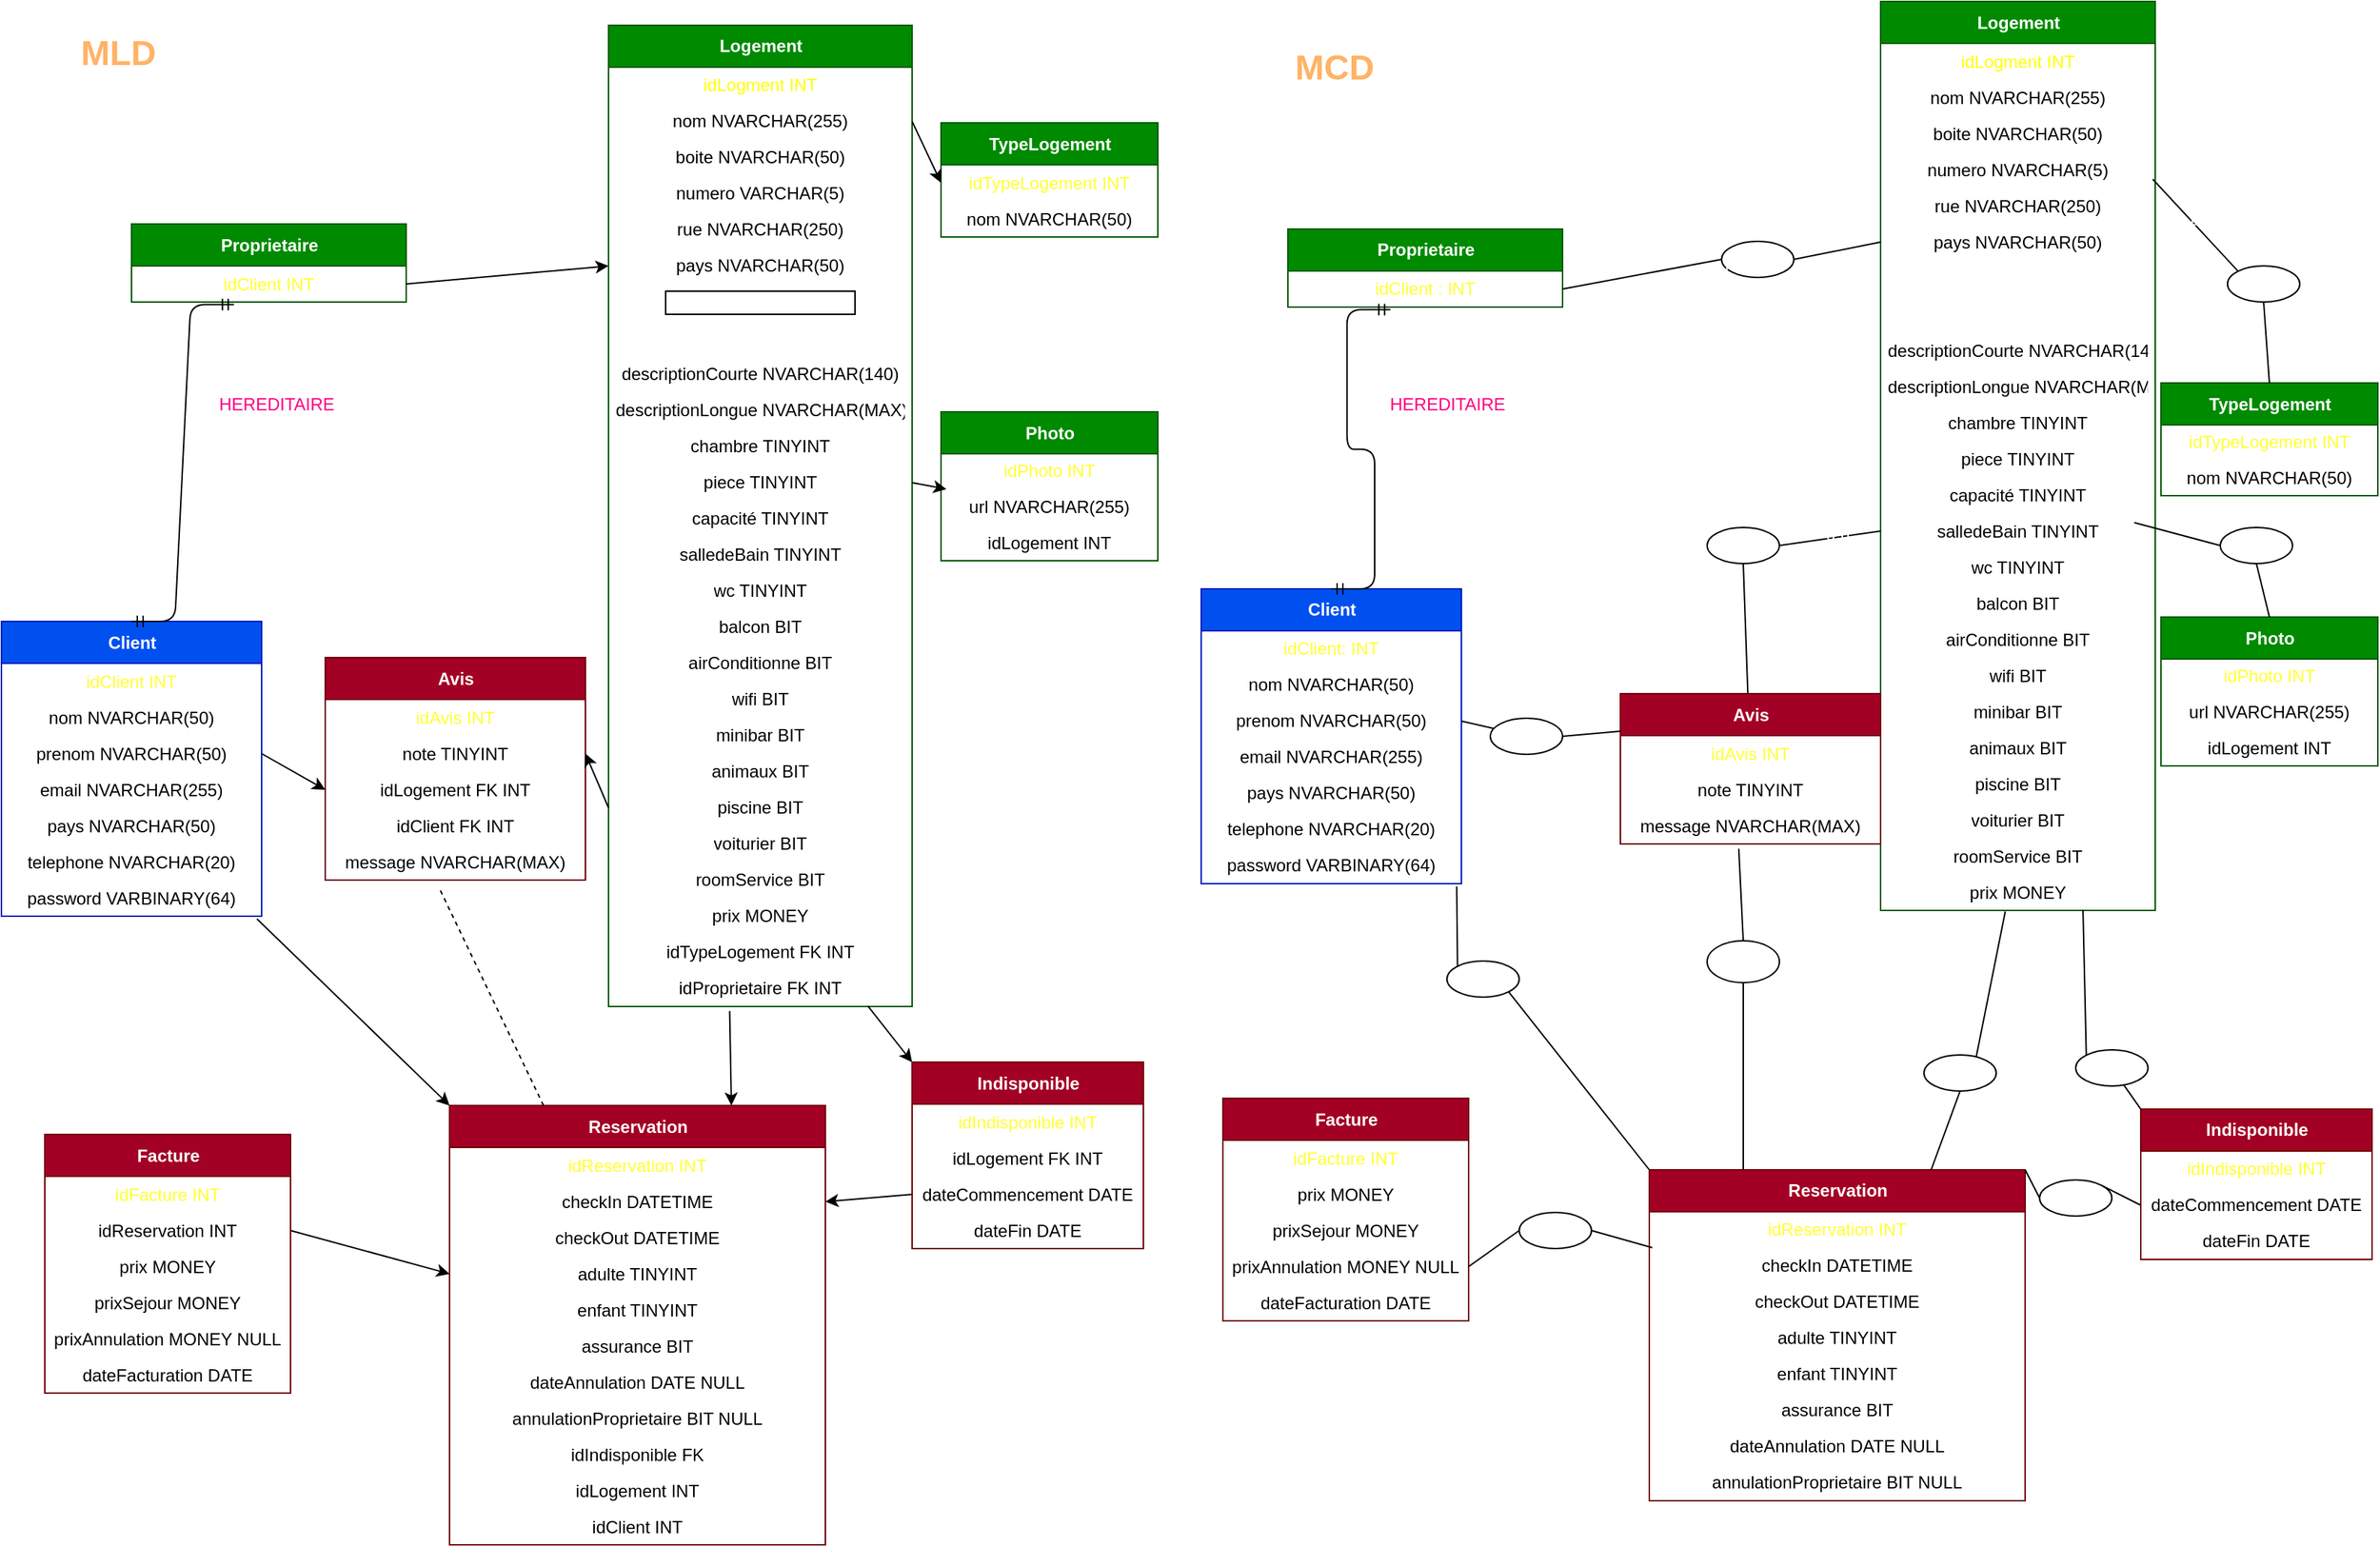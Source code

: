 <mxfile>
    <diagram id="5KkI5XXTj3DFTWjHAgiF" name="Page-1">
        <mxGraphModel dx="236" dy="469" grid="1" gridSize="10" guides="1" tooltips="1" connect="1" arrows="1" fold="1" page="1" pageScale="1" pageWidth="827" pageHeight="1169" math="0" shadow="0">
            <root>
                <mxCell id="0"/>
                <mxCell id="1" parent="0"/>
                <mxCell id="2" value="Client" style="swimlane;fontStyle=1;align=center;verticalAlign=middle;childLayout=stackLayout;horizontal=1;startSize=29;horizontalStack=0;resizeParent=1;resizeParentMax=0;resizeLast=0;collapsible=0;marginBottom=0;html=1;fillColor=#0050ef;fontColor=#ffffff;strokeColor=#001DBC;" parent="1" vertex="1">
                    <mxGeometry x="10" y="435" width="180" height="204" as="geometry"/>
                </mxCell>
                <mxCell id="3" value="idClient INT" style="text;html=1;strokeColor=none;fillColor=none;align=center;verticalAlign=middle;spacingLeft=4;spacingRight=4;overflow=hidden;rotatable=0;points=[[0,0.5],[1,0.5]];portConstraint=eastwest;fontColor=#FFFF33;" parent="2" vertex="1">
                    <mxGeometry y="29" width="180" height="25" as="geometry"/>
                </mxCell>
                <mxCell id="4" value="nom NVARCHAR(50)" style="text;html=1;strokeColor=none;fillColor=none;align=center;verticalAlign=middle;spacingLeft=4;spacingRight=4;overflow=hidden;rotatable=0;points=[[0,0.5],[1,0.5]];portConstraint=eastwest;" parent="2" vertex="1">
                    <mxGeometry y="54" width="180" height="25" as="geometry"/>
                </mxCell>
                <mxCell id="5" value="prenom NVARCHAR(50)" style="text;html=1;strokeColor=none;fillColor=none;align=center;verticalAlign=middle;spacingLeft=4;spacingRight=4;overflow=hidden;rotatable=0;points=[[0,0.5],[1,0.5]];portConstraint=eastwest;" parent="2" vertex="1">
                    <mxGeometry y="79" width="180" height="25" as="geometry"/>
                </mxCell>
                <mxCell id="6" value="email NVARCHAR(255)" style="text;html=1;strokeColor=none;fillColor=none;align=center;verticalAlign=middle;spacingLeft=4;spacingRight=4;overflow=hidden;rotatable=0;points=[[0,0.5],[1,0.5]];portConstraint=eastwest;" parent="2" vertex="1">
                    <mxGeometry y="104" width="180" height="25" as="geometry"/>
                </mxCell>
                <mxCell id="7" value="pays NVARCHAR(50)" style="text;html=1;strokeColor=none;fillColor=none;align=center;verticalAlign=middle;spacingLeft=4;spacingRight=4;overflow=hidden;rotatable=0;points=[[0,0.5],[1,0.5]];portConstraint=eastwest;" parent="2" vertex="1">
                    <mxGeometry y="129" width="180" height="25" as="geometry"/>
                </mxCell>
                <mxCell id="8" value="telephone NVARCHAR(20)" style="text;html=1;strokeColor=none;fillColor=none;align=center;verticalAlign=middle;spacingLeft=4;spacingRight=4;overflow=hidden;rotatable=0;points=[[0,0.5],[1,0.5]];portConstraint=eastwest;" parent="2" vertex="1">
                    <mxGeometry y="154" width="180" height="25" as="geometry"/>
                </mxCell>
                <mxCell id="9" value="password VARBINARY(64)" style="text;html=1;strokeColor=none;fillColor=none;align=center;verticalAlign=middle;spacingLeft=4;spacingRight=4;overflow=hidden;rotatable=0;points=[[0,0.5],[1,0.5]];portConstraint=eastwest;" parent="2" vertex="1">
                    <mxGeometry y="179" width="180" height="25" as="geometry"/>
                </mxCell>
                <mxCell id="10" value="Proprietaire" style="swimlane;fontStyle=1;align=center;verticalAlign=middle;childLayout=stackLayout;horizontal=1;startSize=29;horizontalStack=0;resizeParent=1;resizeParentMax=0;resizeLast=0;collapsible=0;marginBottom=0;html=1;fillColor=#008a00;fontColor=#ffffff;strokeColor=#005700;" parent="1" vertex="1">
                    <mxGeometry x="100" y="160" width="190" height="54" as="geometry"/>
                </mxCell>
                <mxCell id="11" value="idClient INT" style="text;html=1;strokeColor=none;fillColor=none;align=center;verticalAlign=middle;spacingLeft=4;spacingRight=4;overflow=hidden;rotatable=0;points=[[0,0.5],[1,0.5]];portConstraint=eastwest;fontColor=#FFFF33;" parent="10" vertex="1">
                    <mxGeometry y="29" width="190" height="25" as="geometry"/>
                </mxCell>
                <mxCell id="19" value="Logement" style="swimlane;fontStyle=1;align=center;verticalAlign=middle;childLayout=stackLayout;horizontal=1;startSize=29;horizontalStack=0;resizeParent=1;resizeParentMax=0;resizeLast=0;collapsible=0;marginBottom=0;html=1;fillColor=#008a00;fontColor=#ffffff;strokeColor=#005700;" parent="1" vertex="1">
                    <mxGeometry x="430" y="22.5" width="210" height="679" as="geometry"/>
                </mxCell>
                <mxCell id="20" value="idLogment INT" style="text;html=1;strokeColor=none;fillColor=none;align=center;verticalAlign=middle;spacingLeft=4;spacingRight=4;overflow=hidden;rotatable=0;points=[[0,0.5],[1,0.5]];portConstraint=eastwest;fontColor=#FFFF00;" parent="19" vertex="1">
                    <mxGeometry y="29" width="210" height="25" as="geometry"/>
                </mxCell>
                <mxCell id="347" value="nom NVARCHAR(255)" style="text;html=1;strokeColor=none;fillColor=none;align=center;verticalAlign=middle;spacingLeft=4;spacingRight=4;overflow=hidden;rotatable=0;points=[[0,0.5],[1,0.5]];portConstraint=eastwest;" parent="19" vertex="1">
                    <mxGeometry y="54" width="210" height="25" as="geometry"/>
                </mxCell>
                <mxCell id="43" value="boite NVARCHAR(50)" style="text;html=1;strokeColor=none;fillColor=none;align=center;verticalAlign=middle;spacingLeft=4;spacingRight=4;overflow=hidden;rotatable=0;points=[[0,0.5],[1,0.5]];portConstraint=eastwest;" parent="19" vertex="1">
                    <mxGeometry y="79" width="210" height="25" as="geometry"/>
                </mxCell>
                <mxCell id="44" value="numero VARCHAR(5)" style="text;html=1;strokeColor=none;fillColor=none;align=center;verticalAlign=middle;spacingLeft=4;spacingRight=4;overflow=hidden;rotatable=0;points=[[0,0.5],[1,0.5]];portConstraint=eastwest;" parent="19" vertex="1">
                    <mxGeometry y="104" width="210" height="25" as="geometry"/>
                </mxCell>
                <mxCell id="45" value="rue NVARCHAR(250)" style="text;html=1;strokeColor=none;fillColor=none;align=center;verticalAlign=middle;spacingLeft=4;spacingRight=4;overflow=hidden;rotatable=0;points=[[0,0.5],[1,0.5]];portConstraint=eastwest;" parent="19" vertex="1">
                    <mxGeometry y="129" width="210" height="25" as="geometry"/>
                </mxCell>
                <mxCell id="46" value="pays NVARCHAR(50)" style="text;html=1;strokeColor=none;fillColor=none;align=center;verticalAlign=middle;spacingLeft=4;spacingRight=4;overflow=hidden;rotatable=0;points=[[0,0.5],[1,0.5]];portConstraint=eastwest;" parent="19" vertex="1">
                    <mxGeometry y="154" width="210" height="25" as="geometry"/>
                </mxCell>
                <mxCell id="143" value="coordLatitude DECIMAL" style="text;html=1;strokeColor=none;fillColor=none;align=center;verticalAlign=middle;spacingLeft=4;spacingRight=4;overflow=hidden;rotatable=0;points=[[0,0.5],[1,0.5]];portConstraint=eastwest;labelBorderColor=default;fontColor=#FFFFFF;" parent="19" vertex="1">
                    <mxGeometry y="179" width="210" height="25" as="geometry"/>
                </mxCell>
                <mxCell id="374" value="&lt;font color=&quot;#ffffff&quot;&gt;coordLongitude DECIMAL&lt;/font&gt;" style="text;html=1;strokeColor=none;fillColor=none;align=center;verticalAlign=middle;spacingLeft=4;spacingRight=4;overflow=hidden;rotatable=0;points=[[0,0.5],[1,0.5]];portConstraint=eastwest;labelBorderColor=#FFFFFF;fontColor=#FFB366;" vertex="1" parent="19">
                    <mxGeometry y="204" width="210" height="25" as="geometry"/>
                </mxCell>
                <mxCell id="23" value="descriptionCourte NVARCHAR(140)" style="text;html=1;strokeColor=none;fillColor=none;align=center;verticalAlign=middle;spacingLeft=4;spacingRight=4;overflow=hidden;rotatable=0;points=[[0,0.5],[1,0.5]];portConstraint=eastwest;" parent="19" vertex="1">
                    <mxGeometry y="229" width="210" height="25" as="geometry"/>
                </mxCell>
                <mxCell id="24" value="descriptionLongue NVARCHAR(MAX)" style="text;html=1;strokeColor=none;fillColor=none;align=center;verticalAlign=middle;spacingLeft=4;spacingRight=4;overflow=hidden;rotatable=0;points=[[0,0.5],[1,0.5]];portConstraint=eastwest;" parent="19" vertex="1">
                    <mxGeometry y="254" width="210" height="25" as="geometry"/>
                </mxCell>
                <mxCell id="25" value="chambre TINYINT" style="text;html=1;strokeColor=none;fillColor=none;align=center;verticalAlign=middle;spacingLeft=4;spacingRight=4;overflow=hidden;rotatable=0;points=[[0,0.5],[1,0.5]];portConstraint=eastwest;" parent="19" vertex="1">
                    <mxGeometry y="279" width="210" height="25" as="geometry"/>
                </mxCell>
                <mxCell id="26" value="piece TINYINT" style="text;html=1;strokeColor=none;fillColor=none;align=center;verticalAlign=middle;spacingLeft=4;spacingRight=4;overflow=hidden;rotatable=0;points=[[0,0.5],[1,0.5]];portConstraint=eastwest;" parent="19" vertex="1">
                    <mxGeometry y="304" width="210" height="25" as="geometry"/>
                </mxCell>
                <mxCell id="28" value="capacité TINYINT" style="text;html=1;strokeColor=none;fillColor=none;align=center;verticalAlign=middle;spacingLeft=4;spacingRight=4;overflow=hidden;rotatable=0;points=[[0,0.5],[1,0.5]];portConstraint=eastwest;" parent="19" vertex="1">
                    <mxGeometry y="329" width="210" height="25" as="geometry"/>
                </mxCell>
                <mxCell id="29" value="salledeBain TINYINT" style="text;html=1;strokeColor=none;fillColor=none;align=center;verticalAlign=middle;spacingLeft=4;spacingRight=4;overflow=hidden;rotatable=0;points=[[0,0.5],[1,0.5]];portConstraint=eastwest;" parent="19" vertex="1">
                    <mxGeometry y="354" width="210" height="25" as="geometry"/>
                </mxCell>
                <mxCell id="174" value="wc TINYINT" style="text;html=1;strokeColor=none;fillColor=none;align=center;verticalAlign=middle;spacingLeft=4;spacingRight=4;overflow=hidden;rotatable=0;points=[[0,0.5],[1,0.5]];portConstraint=eastwest;" parent="19" vertex="1">
                    <mxGeometry y="379" width="210" height="25" as="geometry"/>
                </mxCell>
                <mxCell id="165" value="balcon BIT" style="text;html=1;strokeColor=none;fillColor=none;align=center;verticalAlign=middle;spacingLeft=4;spacingRight=4;overflow=hidden;rotatable=0;points=[[0,0.5],[1,0.5]];portConstraint=eastwest;" parent="19" vertex="1">
                    <mxGeometry y="404" width="210" height="25" as="geometry"/>
                </mxCell>
                <mxCell id="166" value="airConditionne BIT" style="text;html=1;strokeColor=none;fillColor=none;align=center;verticalAlign=middle;spacingLeft=4;spacingRight=4;overflow=hidden;rotatable=0;points=[[0,0.5],[1,0.5]];portConstraint=eastwest;" parent="19" vertex="1">
                    <mxGeometry y="429" width="210" height="25" as="geometry"/>
                </mxCell>
                <mxCell id="167" value="wifi BIT" style="text;html=1;strokeColor=none;fillColor=none;align=center;verticalAlign=middle;spacingLeft=4;spacingRight=4;overflow=hidden;rotatable=0;points=[[0,0.5],[1,0.5]];portConstraint=eastwest;" parent="19" vertex="1">
                    <mxGeometry y="454" width="210" height="25" as="geometry"/>
                </mxCell>
                <mxCell id="168" value="minibar BIT" style="text;html=1;strokeColor=none;fillColor=none;align=center;verticalAlign=middle;spacingLeft=4;spacingRight=4;overflow=hidden;rotatable=0;points=[[0,0.5],[1,0.5]];portConstraint=eastwest;" parent="19" vertex="1">
                    <mxGeometry y="479" width="210" height="25" as="geometry"/>
                </mxCell>
                <mxCell id="348" value="animaux BIT" style="text;html=1;strokeColor=none;fillColor=none;align=center;verticalAlign=middle;spacingLeft=4;spacingRight=4;overflow=hidden;rotatable=0;points=[[0,0.5],[1,0.5]];portConstraint=eastwest;" parent="19" vertex="1">
                    <mxGeometry y="504" width="210" height="25" as="geometry"/>
                </mxCell>
                <mxCell id="169" value="piscine BIT" style="text;html=1;strokeColor=none;fillColor=none;align=center;verticalAlign=middle;spacingLeft=4;spacingRight=4;overflow=hidden;rotatable=0;points=[[0,0.5],[1,0.5]];portConstraint=eastwest;" parent="19" vertex="1">
                    <mxGeometry y="529" width="210" height="25" as="geometry"/>
                </mxCell>
                <mxCell id="170" value="voiturier BIT" style="text;html=1;strokeColor=none;fillColor=none;align=center;verticalAlign=middle;spacingLeft=4;spacingRight=4;overflow=hidden;rotatable=0;points=[[0,0.5],[1,0.5]];portConstraint=eastwest;" parent="19" vertex="1">
                    <mxGeometry y="554" width="210" height="25" as="geometry"/>
                </mxCell>
                <mxCell id="171" value="roomService BIT" style="text;html=1;strokeColor=none;fillColor=none;align=center;verticalAlign=middle;spacingLeft=4;spacingRight=4;overflow=hidden;rotatable=0;points=[[0,0.5],[1,0.5]];portConstraint=eastwest;" parent="19" vertex="1">
                    <mxGeometry y="579" width="210" height="25" as="geometry"/>
                </mxCell>
                <mxCell id="80" value="prix MONEY" style="text;html=1;strokeColor=none;fillColor=none;align=center;verticalAlign=middle;spacingLeft=4;spacingRight=4;overflow=hidden;rotatable=0;points=[[0,0.5],[1,0.5]];portConstraint=eastwest;" parent="19" vertex="1">
                    <mxGeometry y="604" width="210" height="25" as="geometry"/>
                </mxCell>
                <mxCell id="146" value="idTypeLogement FK INT" style="text;html=1;strokeColor=none;fillColor=none;align=center;verticalAlign=middle;spacingLeft=4;spacingRight=4;overflow=hidden;rotatable=0;points=[[0,0.5],[1,0.5]];portConstraint=eastwest;" parent="19" vertex="1">
                    <mxGeometry y="629" width="210" height="25" as="geometry"/>
                </mxCell>
                <mxCell id="78" value="idProprietaire FK INT" style="text;html=1;strokeColor=none;fillColor=none;align=center;verticalAlign=middle;spacingLeft=4;spacingRight=4;overflow=hidden;rotatable=0;points=[[0,0.5],[1,0.5]];portConstraint=eastwest;" parent="19" vertex="1">
                    <mxGeometry y="654" width="210" height="25" as="geometry"/>
                </mxCell>
                <mxCell id="61" value="Reservation" style="swimlane;fontStyle=1;align=center;verticalAlign=middle;childLayout=stackLayout;horizontal=1;startSize=29;horizontalStack=0;resizeParent=1;resizeParentMax=0;resizeLast=0;collapsible=0;marginBottom=0;html=1;fillColor=#a20025;fontColor=#ffffff;strokeColor=#6F0000;" parent="1" vertex="1">
                    <mxGeometry x="320" y="770" width="260" height="304" as="geometry"/>
                </mxCell>
                <mxCell id="62" value="idReservation INT" style="text;html=1;strokeColor=none;fillColor=none;align=center;verticalAlign=middle;spacingLeft=4;spacingRight=4;overflow=hidden;rotatable=0;points=[[0,0.5],[1,0.5]];portConstraint=eastwest;fontColor=#FFFF33;" parent="61" vertex="1">
                    <mxGeometry y="29" width="260" height="25" as="geometry"/>
                </mxCell>
                <mxCell id="93" value="checkIn DATETIME" style="text;html=1;strokeColor=none;fillColor=none;align=center;verticalAlign=middle;spacingLeft=4;spacingRight=4;overflow=hidden;rotatable=0;points=[[0,0.5],[1,0.5]];portConstraint=eastwest;" parent="61" vertex="1">
                    <mxGeometry y="54" width="260" height="25" as="geometry"/>
                </mxCell>
                <mxCell id="94" value="checkOut DATETIME" style="text;html=1;strokeColor=none;fillColor=none;align=center;verticalAlign=middle;spacingLeft=4;spacingRight=4;overflow=hidden;rotatable=0;points=[[0,0.5],[1,0.5]];portConstraint=eastwest;" parent="61" vertex="1">
                    <mxGeometry y="79" width="260" height="25" as="geometry"/>
                </mxCell>
                <mxCell id="86" value="adulte TINYINT" style="text;html=1;strokeColor=none;fillColor=none;align=center;verticalAlign=middle;spacingLeft=4;spacingRight=4;overflow=hidden;rotatable=0;points=[[0,0.5],[1,0.5]];portConstraint=eastwest;" parent="61" vertex="1">
                    <mxGeometry y="104" width="260" height="25" as="geometry"/>
                </mxCell>
                <mxCell id="85" value="enfant TINYINT" style="text;html=1;strokeColor=none;fillColor=none;align=center;verticalAlign=middle;spacingLeft=4;spacingRight=4;overflow=hidden;rotatable=0;points=[[0,0.5],[1,0.5]];portConstraint=eastwest;" parent="61" vertex="1">
                    <mxGeometry y="129" width="260" height="25" as="geometry"/>
                </mxCell>
                <mxCell id="123" value="assurance BIT" style="text;html=1;strokeColor=none;fillColor=none;align=center;verticalAlign=middle;spacingLeft=4;spacingRight=4;overflow=hidden;rotatable=0;points=[[0,0.5],[1,0.5]];portConstraint=eastwest;" parent="61" vertex="1">
                    <mxGeometry y="154" width="260" height="25" as="geometry"/>
                </mxCell>
                <mxCell id="147" value="dateAnnulation DATE NULL" style="text;html=1;strokeColor=none;fillColor=none;align=center;verticalAlign=middle;spacingLeft=4;spacingRight=4;overflow=hidden;rotatable=0;points=[[0,0.5],[1,0.5]];portConstraint=eastwest;" parent="61" vertex="1">
                    <mxGeometry y="179" width="260" height="25" as="geometry"/>
                </mxCell>
                <mxCell id="367" value="annulationProprietaire BIT NULL" style="text;html=1;strokeColor=none;fillColor=none;align=center;verticalAlign=middle;spacingLeft=4;spacingRight=4;overflow=hidden;rotatable=0;points=[[0,0.5],[1,0.5]];portConstraint=eastwest;" parent="61" vertex="1">
                    <mxGeometry y="204" width="260" height="25" as="geometry"/>
                </mxCell>
                <mxCell id="65" value="idIndisponible FK" style="text;html=1;strokeColor=none;fillColor=none;align=center;verticalAlign=middle;spacingLeft=4;spacingRight=4;overflow=hidden;rotatable=0;points=[[0,0.5],[1,0.5]];portConstraint=eastwest;" parent="61" vertex="1">
                    <mxGeometry y="229" width="260" height="25" as="geometry"/>
                </mxCell>
                <mxCell id="63" value="idLogement INT" style="text;html=1;strokeColor=none;fillColor=none;align=center;verticalAlign=middle;spacingLeft=4;spacingRight=4;overflow=hidden;rotatable=0;points=[[0,0.5],[1,0.5]];portConstraint=eastwest;" parent="61" vertex="1">
                    <mxGeometry y="254" width="260" height="25" as="geometry"/>
                </mxCell>
                <mxCell id="64" value="idClient INT" style="text;html=1;strokeColor=none;fillColor=none;align=center;verticalAlign=middle;spacingLeft=4;spacingRight=4;overflow=hidden;rotatable=0;points=[[0,0.5],[1,0.5]];portConstraint=eastwest;" parent="61" vertex="1">
                    <mxGeometry y="279" width="260" height="25" as="geometry"/>
                </mxCell>
                <mxCell id="79" style="edgeStyle=none;html=1;exitX=1;exitY=0.5;exitDx=0;exitDy=0;entryX=0;entryY=0.5;entryDx=0;entryDy=0;" parent="1" source="11" target="46" edge="1">
                    <mxGeometry relative="1" as="geometry"/>
                </mxCell>
                <mxCell id="81" style="edgeStyle=none;html=1;exitX=0.982;exitY=1.074;exitDx=0;exitDy=0;entryX=0;entryY=0;entryDx=0;entryDy=0;exitPerimeter=0;" parent="1" source="9" target="61" edge="1">
                    <mxGeometry relative="1" as="geometry"/>
                </mxCell>
                <mxCell id="82" style="edgeStyle=none;html=1;entryX=0.75;entryY=0;entryDx=0;entryDy=0;exitX=0.399;exitY=1.123;exitDx=0;exitDy=0;exitPerimeter=0;" parent="1" source="78" target="61" edge="1">
                    <mxGeometry relative="1" as="geometry">
                        <mxPoint x="450" y="500" as="sourcePoint"/>
                    </mxGeometry>
                </mxCell>
                <mxCell id="87" value="Indisponible" style="swimlane;fontStyle=1;align=center;verticalAlign=middle;childLayout=stackLayout;horizontal=1;startSize=29;horizontalStack=0;resizeParent=1;resizeParentMax=0;resizeLast=0;collapsible=0;marginBottom=0;html=1;fillColor=#a20025;fontColor=#ffffff;strokeColor=#6F0000;" parent="1" vertex="1">
                    <mxGeometry x="640" y="740" width="160" height="129" as="geometry"/>
                </mxCell>
                <mxCell id="88" value="idIndisponible INT" style="text;html=1;strokeColor=none;fillColor=none;align=center;verticalAlign=middle;spacingLeft=4;spacingRight=4;overflow=hidden;rotatable=0;points=[[0,0.5],[1,0.5]];portConstraint=eastwest;fontColor=#FFFF33;" parent="87" vertex="1">
                    <mxGeometry y="29" width="160" height="25" as="geometry"/>
                </mxCell>
                <mxCell id="112" value="idLogement FK INT" style="text;html=1;strokeColor=none;fillColor=none;align=center;verticalAlign=middle;spacingLeft=4;spacingRight=4;overflow=hidden;rotatable=0;points=[[0,0.5],[1,0.5]];portConstraint=eastwest;" parent="87" vertex="1">
                    <mxGeometry y="54" width="160" height="25" as="geometry"/>
                </mxCell>
                <mxCell id="89" value="dateCommencement DATE" style="text;html=1;strokeColor=none;fillColor=none;align=center;verticalAlign=middle;spacingLeft=4;spacingRight=4;overflow=hidden;rotatable=0;points=[[0,0.5],[1,0.5]];portConstraint=eastwest;" parent="87" vertex="1">
                    <mxGeometry y="79" width="160" height="25" as="geometry"/>
                </mxCell>
                <mxCell id="90" value="dateFin DATE" style="text;html=1;strokeColor=none;fillColor=none;align=center;verticalAlign=middle;spacingLeft=4;spacingRight=4;overflow=hidden;rotatable=0;points=[[0,0.5],[1,0.5]];portConstraint=eastwest;" parent="87" vertex="1">
                    <mxGeometry y="104" width="160" height="25" as="geometry"/>
                </mxCell>
                <mxCell id="99" value="" style="edgeStyle=entityRelationEdgeStyle;fontSize=12;html=1;endArrow=ERmandOne;startArrow=ERmandOne;exitX=0.5;exitY=0;exitDx=0;exitDy=0;entryX=0.373;entryY=1.069;entryDx=0;entryDy=0;entryPerimeter=0;" parent="1" source="2" target="11" edge="1">
                    <mxGeometry width="100" height="100" relative="1" as="geometry">
                        <mxPoint x="370" y="430" as="sourcePoint"/>
                        <mxPoint x="122.97" y="228.875" as="targetPoint"/>
                    </mxGeometry>
                </mxCell>
                <mxCell id="100" style="edgeStyle=none;html=1;exitX=0.854;exitY=0.984;exitDx=0;exitDy=0;entryX=0;entryY=0;entryDx=0;entryDy=0;exitPerimeter=0;" parent="1" source="78" target="87" edge="1">
                    <mxGeometry relative="1" as="geometry">
                        <mxPoint x="580" y="396.5" as="sourcePoint"/>
                        <Array as="points"/>
                    </mxGeometry>
                </mxCell>
                <mxCell id="101" value="Facture" style="swimlane;fontStyle=1;align=center;verticalAlign=middle;childLayout=stackLayout;horizontal=1;startSize=29;horizontalStack=0;resizeParent=1;resizeParentMax=0;resizeLast=0;collapsible=0;marginBottom=0;html=1;fillColor=#a20025;fontColor=#ffffff;strokeColor=#6F0000;" parent="1" vertex="1">
                    <mxGeometry x="40" y="790" width="170" height="179" as="geometry"/>
                </mxCell>
                <mxCell id="102" value="idFacture INT" style="text;html=1;strokeColor=none;fillColor=none;align=center;verticalAlign=middle;spacingLeft=4;spacingRight=4;overflow=hidden;rotatable=0;points=[[0,0.5],[1,0.5]];portConstraint=eastwest;fontColor=#FFFF33;" parent="101" vertex="1">
                    <mxGeometry y="29" width="170" height="25" as="geometry"/>
                </mxCell>
                <mxCell id="104" value="idReservation INT" style="text;html=1;strokeColor=none;fillColor=none;align=center;verticalAlign=middle;spacingLeft=4;spacingRight=4;overflow=hidden;rotatable=0;points=[[0,0.5],[1,0.5]];portConstraint=eastwest;" parent="101" vertex="1">
                    <mxGeometry y="54" width="170" height="25" as="geometry"/>
                </mxCell>
                <mxCell id="110" value="prix MONEY" style="text;html=1;strokeColor=none;fillColor=none;align=center;verticalAlign=middle;spacingLeft=4;spacingRight=4;overflow=hidden;rotatable=0;points=[[0,0.5],[1,0.5]];portConstraint=eastwest;" parent="101" vertex="1">
                    <mxGeometry y="79" width="170" height="25" as="geometry"/>
                </mxCell>
                <mxCell id="184" value="prixSejour MONEY" style="text;html=1;strokeColor=none;fillColor=none;align=center;verticalAlign=middle;spacingLeft=4;spacingRight=4;overflow=hidden;rotatable=0;points=[[0,0.5],[1,0.5]];portConstraint=eastwest;" parent="101" vertex="1">
                    <mxGeometry y="104" width="170" height="25" as="geometry"/>
                </mxCell>
                <mxCell id="185" value="prixAnnulation MONEY NULL" style="text;html=1;strokeColor=none;fillColor=none;align=center;verticalAlign=middle;spacingLeft=4;spacingRight=4;overflow=hidden;rotatable=0;points=[[0,0.5],[1,0.5]];portConstraint=eastwest;" parent="101" vertex="1">
                    <mxGeometry y="129" width="170" height="25" as="geometry"/>
                </mxCell>
                <mxCell id="370" value="dateFacturation DATE" style="text;html=1;strokeColor=none;fillColor=none;align=center;verticalAlign=middle;spacingLeft=4;spacingRight=4;overflow=hidden;rotatable=0;points=[[0,0.5],[1,0.5]];portConstraint=eastwest;" vertex="1" parent="101">
                    <mxGeometry y="154" width="170" height="25" as="geometry"/>
                </mxCell>
                <mxCell id="113" style="edgeStyle=none;html=1;exitX=1;exitY=0.5;exitDx=0;exitDy=0;entryX=0;entryY=0.5;entryDx=0;entryDy=0;" parent="1" source="104" target="86" edge="1">
                    <mxGeometry relative="1" as="geometry"/>
                </mxCell>
                <mxCell id="124" value="Avis" style="swimlane;fontStyle=1;align=center;verticalAlign=middle;childLayout=stackLayout;horizontal=1;startSize=29;horizontalStack=0;resizeParent=1;resizeParentMax=0;resizeLast=0;collapsible=0;marginBottom=0;html=1;fillColor=#a20025;fontColor=#ffffff;strokeColor=#6F0000;" parent="1" vertex="1">
                    <mxGeometry x="234" y="460" width="180" height="154" as="geometry"/>
                </mxCell>
                <mxCell id="125" value="idAvis INT" style="text;html=1;strokeColor=none;fillColor=none;align=center;verticalAlign=middle;spacingLeft=4;spacingRight=4;overflow=hidden;rotatable=0;points=[[0,0.5],[1,0.5]];portConstraint=eastwest;fontColor=#FFFF33;" parent="124" vertex="1">
                    <mxGeometry y="29" width="180" height="25" as="geometry"/>
                </mxCell>
                <mxCell id="195" value="note TINYINT" style="text;html=1;strokeColor=none;fillColor=none;align=center;verticalAlign=middle;spacingLeft=4;spacingRight=4;overflow=hidden;rotatable=0;points=[[0,0.5],[1,0.5]];portConstraint=eastwest;" parent="124" vertex="1">
                    <mxGeometry y="54" width="180" height="25" as="geometry"/>
                </mxCell>
                <mxCell id="126" value="idLogement FK INT" style="text;html=1;strokeColor=none;fillColor=none;align=center;verticalAlign=middle;spacingLeft=4;spacingRight=4;overflow=hidden;rotatable=0;points=[[0,0.5],[1,0.5]];portConstraint=eastwest;" parent="124" vertex="1">
                    <mxGeometry y="79" width="180" height="25" as="geometry"/>
                </mxCell>
                <mxCell id="127" value="idClient FK INT" style="text;html=1;strokeColor=none;fillColor=none;align=center;verticalAlign=middle;spacingLeft=4;spacingRight=4;overflow=hidden;rotatable=0;points=[[0,0.5],[1,0.5]];portConstraint=eastwest;" parent="124" vertex="1">
                    <mxGeometry y="104" width="180" height="25" as="geometry"/>
                </mxCell>
                <mxCell id="128" value="message NVARCHAR(MAX)" style="text;html=1;strokeColor=none;fillColor=none;align=center;verticalAlign=middle;spacingLeft=4;spacingRight=4;overflow=hidden;rotatable=0;points=[[0,0.5],[1,0.5]];portConstraint=eastwest;" parent="124" vertex="1">
                    <mxGeometry y="129" width="180" height="25" as="geometry"/>
                </mxCell>
                <mxCell id="134" value="" style="endArrow=classic;html=1;startArrow=none;exitX=0;exitY=0.5;exitDx=0;exitDy=0;entryX=1;entryY=0.5;entryDx=0;entryDy=0;" parent="1" source="169" target="195" edge="1">
                    <mxGeometry width="50" height="50" relative="1" as="geometry">
                        <mxPoint x="390" y="500" as="sourcePoint"/>
                        <mxPoint x="570" y="760" as="targetPoint"/>
                    </mxGeometry>
                </mxCell>
                <mxCell id="136" value="TypeLogement" style="swimlane;fontStyle=1;align=center;verticalAlign=middle;childLayout=stackLayout;horizontal=1;startSize=29;horizontalStack=0;resizeParent=1;resizeParentMax=0;resizeLast=0;collapsible=0;marginBottom=0;html=1;fillColor=#008a00;fontColor=#ffffff;strokeColor=#005700;" parent="1" vertex="1">
                    <mxGeometry x="660" y="90" width="150" height="79" as="geometry"/>
                </mxCell>
                <mxCell id="137" value="idTypeLogement INT" style="text;html=1;strokeColor=none;fillColor=none;align=center;verticalAlign=middle;spacingLeft=4;spacingRight=4;overflow=hidden;rotatable=0;points=[[0,0.5],[1,0.5]];portConstraint=eastwest;fontColor=#FFFF33;" parent="136" vertex="1">
                    <mxGeometry y="29" width="150" height="25" as="geometry"/>
                </mxCell>
                <mxCell id="144" value="nom NVARCHAR(50)" style="text;html=1;strokeColor=none;fillColor=none;align=center;verticalAlign=middle;spacingLeft=4;spacingRight=4;overflow=hidden;rotatable=0;points=[[0,0.5],[1,0.5]];portConstraint=eastwest;" parent="136" vertex="1">
                    <mxGeometry y="54" width="150" height="25" as="geometry"/>
                </mxCell>
                <mxCell id="145" style="edgeStyle=none;html=1;exitX=1;exitY=0.5;exitDx=0;exitDy=0;entryX=0;entryY=0.5;entryDx=0;entryDy=0;" parent="1" source="347" target="137" edge="1">
                    <mxGeometry relative="1" as="geometry">
                        <mxPoint x="640" y="383" as="sourcePoint"/>
                        <mxPoint x="690" y="380" as="targetPoint"/>
                    </mxGeometry>
                </mxCell>
                <mxCell id="149" value="HEREDITAIRE" style="text;html=1;align=center;verticalAlign=middle;resizable=0;points=[];autosize=1;strokeColor=none;fillColor=none;fontColor=#FF0080;" parent="1" vertex="1">
                    <mxGeometry x="150" y="270" width="100" height="30" as="geometry"/>
                </mxCell>
                <mxCell id="150" value="" style="endArrow=none;dashed=1;html=1;exitX=0.25;exitY=0;exitDx=0;exitDy=0;entryX=0.438;entryY=1.219;entryDx=0;entryDy=0;entryPerimeter=0;" parent="1" source="61" target="128" edge="1">
                    <mxGeometry width="50" height="50" relative="1" as="geometry">
                        <mxPoint x="380" y="791.5" as="sourcePoint"/>
                        <mxPoint x="636.64" y="706.35" as="targetPoint"/>
                    </mxGeometry>
                </mxCell>
                <mxCell id="188" style="edgeStyle=none;html=1;entryX=0;entryY=0.5;entryDx=0;entryDy=0;exitX=1;exitY=0.5;exitDx=0;exitDy=0;" parent="1" source="5" target="126" edge="1">
                    <mxGeometry relative="1" as="geometry">
                        <mxPoint x="380" y="670" as="sourcePoint"/>
                        <mxPoint x="370" y="850" as="targetPoint"/>
                    </mxGeometry>
                </mxCell>
                <mxCell id="198" style="edgeStyle=none;html=1;entryX=1;entryY=0.5;entryDx=0;entryDy=0;exitX=0;exitY=0.5;exitDx=0;exitDy=0;" parent="1" source="89" target="93" edge="1">
                    <mxGeometry relative="1" as="geometry">
                        <mxPoint x="527.83" y="714.575" as="sourcePoint"/>
                        <mxPoint x="525" y="780" as="targetPoint"/>
                    </mxGeometry>
                </mxCell>
                <mxCell id="199" value="Client" style="swimlane;fontStyle=1;align=center;verticalAlign=middle;childLayout=stackLayout;horizontal=1;startSize=29;horizontalStack=0;resizeParent=1;resizeParentMax=0;resizeLast=0;collapsible=0;marginBottom=0;html=1;fillColor=#0050ef;fontColor=#ffffff;strokeColor=#001DBC;" parent="1" vertex="1">
                    <mxGeometry x="840" y="412.5" width="180" height="204" as="geometry"/>
                </mxCell>
                <mxCell id="200" value="idClient: INT" style="text;html=1;strokeColor=none;fillColor=none;align=center;verticalAlign=middle;spacingLeft=4;spacingRight=4;overflow=hidden;rotatable=0;points=[[0,0.5],[1,0.5]];portConstraint=eastwest;fontColor=#FFFF33;" parent="199" vertex="1">
                    <mxGeometry y="29" width="180" height="25" as="geometry"/>
                </mxCell>
                <mxCell id="201" value="nom NVARCHAR(50)" style="text;html=1;strokeColor=none;fillColor=none;align=center;verticalAlign=middle;spacingLeft=4;spacingRight=4;overflow=hidden;rotatable=0;points=[[0,0.5],[1,0.5]];portConstraint=eastwest;" parent="199" vertex="1">
                    <mxGeometry y="54" width="180" height="25" as="geometry"/>
                </mxCell>
                <mxCell id="202" value="prenom NVARCHAR(50)" style="text;html=1;strokeColor=none;fillColor=none;align=center;verticalAlign=middle;spacingLeft=4;spacingRight=4;overflow=hidden;rotatable=0;points=[[0,0.5],[1,0.5]];portConstraint=eastwest;" parent="199" vertex="1">
                    <mxGeometry y="79" width="180" height="25" as="geometry"/>
                </mxCell>
                <mxCell id="203" value="email NVARCHAR(255)" style="text;html=1;strokeColor=none;fillColor=none;align=center;verticalAlign=middle;spacingLeft=4;spacingRight=4;overflow=hidden;rotatable=0;points=[[0,0.5],[1,0.5]];portConstraint=eastwest;" parent="199" vertex="1">
                    <mxGeometry y="104" width="180" height="25" as="geometry"/>
                </mxCell>
                <mxCell id="204" value="pays NVARCHAR(50)" style="text;html=1;strokeColor=none;fillColor=none;align=center;verticalAlign=middle;spacingLeft=4;spacingRight=4;overflow=hidden;rotatable=0;points=[[0,0.5],[1,0.5]];portConstraint=eastwest;" parent="199" vertex="1">
                    <mxGeometry y="129" width="180" height="25" as="geometry"/>
                </mxCell>
                <mxCell id="205" value="telephone NVARCHAR(20)" style="text;html=1;strokeColor=none;fillColor=none;align=center;verticalAlign=middle;spacingLeft=4;spacingRight=4;overflow=hidden;rotatable=0;points=[[0,0.5],[1,0.5]];portConstraint=eastwest;" parent="199" vertex="1">
                    <mxGeometry y="154" width="180" height="25" as="geometry"/>
                </mxCell>
                <mxCell id="206" value="password VARBINARY(64)" style="text;html=1;strokeColor=none;fillColor=none;align=center;verticalAlign=middle;spacingLeft=4;spacingRight=4;overflow=hidden;rotatable=0;points=[[0,0.5],[1,0.5]];portConstraint=eastwest;" parent="199" vertex="1">
                    <mxGeometry y="179" width="180" height="25" as="geometry"/>
                </mxCell>
                <mxCell id="207" value="Proprietaire" style="swimlane;fontStyle=1;align=center;verticalAlign=middle;childLayout=stackLayout;horizontal=1;startSize=29;horizontalStack=0;resizeParent=1;resizeParentMax=0;resizeLast=0;collapsible=0;marginBottom=0;html=1;fillColor=#008a00;fontColor=#ffffff;strokeColor=#005700;" parent="1" vertex="1">
                    <mxGeometry x="900" y="163.5" width="190" height="54" as="geometry"/>
                </mxCell>
                <mxCell id="208" value="idClient : INT" style="text;html=1;strokeColor=none;fillColor=none;align=center;verticalAlign=middle;spacingLeft=4;spacingRight=4;overflow=hidden;rotatable=0;points=[[0,0.5],[1,0.5]];portConstraint=eastwest;fontColor=#FFFF33;" parent="207" vertex="1">
                    <mxGeometry y="29" width="190" height="25" as="geometry"/>
                </mxCell>
                <mxCell id="209" value="Logement" style="swimlane;fontStyle=1;align=center;verticalAlign=middle;childLayout=stackLayout;horizontal=1;startSize=29;horizontalStack=0;resizeParent=1;resizeParentMax=0;resizeLast=0;collapsible=0;marginBottom=0;html=1;fillColor=#008a00;fontColor=#ffffff;strokeColor=#005700;" parent="1" vertex="1">
                    <mxGeometry x="1310" y="6" width="190" height="629" as="geometry"/>
                </mxCell>
                <mxCell id="210" value="idLogment INT" style="text;html=1;strokeColor=none;fillColor=none;align=center;verticalAlign=middle;spacingLeft=4;spacingRight=4;overflow=hidden;rotatable=0;points=[[0,0.5],[1,0.5]];portConstraint=eastwest;fontColor=#FFFF00;" parent="209" vertex="1">
                    <mxGeometry y="29" width="190" height="25" as="geometry"/>
                </mxCell>
                <mxCell id="332" value="nom NVARCHAR(255)" style="text;html=1;strokeColor=none;fillColor=none;align=center;verticalAlign=middle;spacingLeft=4;spacingRight=4;overflow=hidden;rotatable=0;points=[[0,0.5],[1,0.5]];portConstraint=eastwest;" parent="209" vertex="1">
                    <mxGeometry y="54" width="190" height="25" as="geometry"/>
                </mxCell>
                <mxCell id="212" value="boite NVARCHAR(50)" style="text;html=1;strokeColor=none;fillColor=none;align=center;verticalAlign=middle;spacingLeft=4;spacingRight=4;overflow=hidden;rotatable=0;points=[[0,0.5],[1,0.5]];portConstraint=eastwest;" parent="209" vertex="1">
                    <mxGeometry y="79" width="190" height="25" as="geometry"/>
                </mxCell>
                <mxCell id="213" value="numero NVARCHAR(5)" style="text;html=1;strokeColor=none;fillColor=none;align=center;verticalAlign=middle;spacingLeft=4;spacingRight=4;overflow=hidden;rotatable=0;points=[[0,0.5],[1,0.5]];portConstraint=eastwest;" parent="209" vertex="1">
                    <mxGeometry y="104" width="190" height="25" as="geometry"/>
                </mxCell>
                <mxCell id="214" value="rue NVARCHAR(250)" style="text;html=1;strokeColor=none;fillColor=none;align=center;verticalAlign=middle;spacingLeft=4;spacingRight=4;overflow=hidden;rotatable=0;points=[[0,0.5],[1,0.5]];portConstraint=eastwest;" parent="209" vertex="1">
                    <mxGeometry y="129" width="190" height="25" as="geometry"/>
                </mxCell>
                <mxCell id="215" value="pays NVARCHAR(50)" style="text;html=1;strokeColor=none;fillColor=none;align=center;verticalAlign=middle;spacingLeft=4;spacingRight=4;overflow=hidden;rotatable=0;points=[[0,0.5],[1,0.5]];portConstraint=eastwest;" parent="209" vertex="1">
                    <mxGeometry y="154" width="190" height="25" as="geometry"/>
                </mxCell>
                <mxCell id="216" value="coordLatitude DECIMAL" style="text;html=1;strokeColor=none;fillColor=none;align=center;verticalAlign=middle;spacingLeft=4;spacingRight=4;overflow=hidden;rotatable=0;points=[[0,0.5],[1,0.5]];portConstraint=eastwest;fontColor=#FFFFFF;" parent="209" vertex="1">
                    <mxGeometry y="179" width="190" height="25" as="geometry"/>
                </mxCell>
                <mxCell id="375" value="coordLongitude DECIMAL" style="text;html=1;strokeColor=none;fillColor=none;align=center;verticalAlign=middle;spacingLeft=4;spacingRight=4;overflow=hidden;rotatable=0;points=[[0,0.5],[1,0.5]];portConstraint=eastwest;fontColor=#FFFFFF;" vertex="1" parent="209">
                    <mxGeometry y="204" width="190" height="25" as="geometry"/>
                </mxCell>
                <mxCell id="217" value="descriptionCourte NVARCHAR(140)" style="text;html=1;strokeColor=none;fillColor=none;align=center;verticalAlign=middle;spacingLeft=4;spacingRight=4;overflow=hidden;rotatable=0;points=[[0,0.5],[1,0.5]];portConstraint=eastwest;" parent="209" vertex="1">
                    <mxGeometry y="229" width="190" height="25" as="geometry"/>
                </mxCell>
                <mxCell id="218" value="descriptionLongue NVARCHAR(MAX)" style="text;html=1;strokeColor=none;fillColor=none;align=center;verticalAlign=middle;spacingLeft=4;spacingRight=4;overflow=hidden;rotatable=0;points=[[0,0.5],[1,0.5]];portConstraint=eastwest;" parent="209" vertex="1">
                    <mxGeometry y="254" width="190" height="25" as="geometry"/>
                </mxCell>
                <mxCell id="220" value="chambre TINYINT" style="text;html=1;strokeColor=none;fillColor=none;align=center;verticalAlign=middle;spacingLeft=4;spacingRight=4;overflow=hidden;rotatable=0;points=[[0,0.5],[1,0.5]];portConstraint=eastwest;" parent="209" vertex="1">
                    <mxGeometry y="279" width="190" height="25" as="geometry"/>
                </mxCell>
                <mxCell id="219" value="piece TINYINT" style="text;html=1;strokeColor=none;fillColor=none;align=center;verticalAlign=middle;spacingLeft=4;spacingRight=4;overflow=hidden;rotatable=0;points=[[0,0.5],[1,0.5]];portConstraint=eastwest;" parent="209" vertex="1">
                    <mxGeometry y="304" width="190" height="25" as="geometry"/>
                </mxCell>
                <mxCell id="221" value="capacité TINYINT" style="text;html=1;strokeColor=none;fillColor=none;align=center;verticalAlign=middle;spacingLeft=4;spacingRight=4;overflow=hidden;rotatable=0;points=[[0,0.5],[1,0.5]];portConstraint=eastwest;" parent="209" vertex="1">
                    <mxGeometry y="329" width="190" height="25" as="geometry"/>
                </mxCell>
                <mxCell id="225" value="salledeBain TINYINT" style="text;html=1;strokeColor=none;fillColor=none;align=center;verticalAlign=middle;spacingLeft=4;spacingRight=4;overflow=hidden;rotatable=0;points=[[0,0.5],[1,0.5]];portConstraint=eastwest;" parent="209" vertex="1">
                    <mxGeometry y="354" width="190" height="25" as="geometry"/>
                </mxCell>
                <mxCell id="226" value="wc TINYINT" style="text;html=1;strokeColor=none;fillColor=none;align=center;verticalAlign=middle;spacingLeft=4;spacingRight=4;overflow=hidden;rotatable=0;points=[[0,0.5],[1,0.5]];portConstraint=eastwest;" parent="209" vertex="1">
                    <mxGeometry y="379" width="190" height="25" as="geometry"/>
                </mxCell>
                <mxCell id="227" value="balcon BIT" style="text;html=1;strokeColor=none;fillColor=none;align=center;verticalAlign=middle;spacingLeft=4;spacingRight=4;overflow=hidden;rotatable=0;points=[[0,0.5],[1,0.5]];portConstraint=eastwest;" parent="209" vertex="1">
                    <mxGeometry y="404" width="190" height="25" as="geometry"/>
                </mxCell>
                <mxCell id="228" value="airConditionne BIT" style="text;html=1;strokeColor=none;fillColor=none;align=center;verticalAlign=middle;spacingLeft=4;spacingRight=4;overflow=hidden;rotatable=0;points=[[0,0.5],[1,0.5]];portConstraint=eastwest;" parent="209" vertex="1">
                    <mxGeometry y="429" width="190" height="25" as="geometry"/>
                </mxCell>
                <mxCell id="234" value="wifi BIT" style="text;html=1;strokeColor=none;fillColor=none;align=center;verticalAlign=middle;spacingLeft=4;spacingRight=4;overflow=hidden;rotatable=0;points=[[0,0.5],[1,0.5]];portConstraint=eastwest;" parent="209" vertex="1">
                    <mxGeometry y="454" width="190" height="25" as="geometry"/>
                </mxCell>
                <mxCell id="229" value="minibar BIT" style="text;html=1;strokeColor=none;fillColor=none;align=center;verticalAlign=middle;spacingLeft=4;spacingRight=4;overflow=hidden;rotatable=0;points=[[0,0.5],[1,0.5]];portConstraint=eastwest;" parent="209" vertex="1">
                    <mxGeometry y="479" width="190" height="25" as="geometry"/>
                </mxCell>
                <mxCell id="336" value="animaux BIT" style="text;html=1;strokeColor=none;fillColor=none;align=center;verticalAlign=middle;spacingLeft=4;spacingRight=4;overflow=hidden;rotatable=0;points=[[0,0.5],[1,0.5]];portConstraint=eastwest;" parent="209" vertex="1">
                    <mxGeometry y="504" width="190" height="25" as="geometry"/>
                </mxCell>
                <mxCell id="230" value="piscine BIT" style="text;html=1;strokeColor=none;fillColor=none;align=center;verticalAlign=middle;spacingLeft=4;spacingRight=4;overflow=hidden;rotatable=0;points=[[0,0.5],[1,0.5]];portConstraint=eastwest;" parent="209" vertex="1">
                    <mxGeometry y="529" width="190" height="25" as="geometry"/>
                </mxCell>
                <mxCell id="231" value="voiturier BIT" style="text;html=1;strokeColor=none;fillColor=none;align=center;verticalAlign=middle;spacingLeft=4;spacingRight=4;overflow=hidden;rotatable=0;points=[[0,0.5],[1,0.5]];portConstraint=eastwest;" parent="209" vertex="1">
                    <mxGeometry y="554" width="190" height="25" as="geometry"/>
                </mxCell>
                <mxCell id="232" value="roomService BIT" style="text;html=1;strokeColor=none;fillColor=none;align=center;verticalAlign=middle;spacingLeft=4;spacingRight=4;overflow=hidden;rotatable=0;points=[[0,0.5],[1,0.5]];portConstraint=eastwest;" parent="209" vertex="1">
                    <mxGeometry y="579" width="190" height="25" as="geometry"/>
                </mxCell>
                <mxCell id="233" value="prix MONEY" style="text;html=1;strokeColor=none;fillColor=none;align=center;verticalAlign=middle;spacingLeft=4;spacingRight=4;overflow=hidden;rotatable=0;points=[[0,0.5],[1,0.5]];portConstraint=eastwest;" parent="209" vertex="1">
                    <mxGeometry y="604" width="190" height="25" as="geometry"/>
                </mxCell>
                <mxCell id="236" value="Reservation" style="swimlane;fontStyle=1;align=center;verticalAlign=middle;childLayout=stackLayout;horizontal=1;startSize=29;horizontalStack=0;resizeParent=1;resizeParentMax=0;resizeLast=0;collapsible=0;marginBottom=0;html=1;fillColor=#a20025;fontColor=#ffffff;strokeColor=#6F0000;" parent="1" vertex="1">
                    <mxGeometry x="1150" y="814.5" width="260" height="229" as="geometry"/>
                </mxCell>
                <mxCell id="237" value="idReservation INT" style="text;html=1;strokeColor=none;fillColor=none;align=center;verticalAlign=middle;spacingLeft=4;spacingRight=4;overflow=hidden;rotatable=0;points=[[0,0.5],[1,0.5]];portConstraint=eastwest;fontColor=#FFFF33;" parent="236" vertex="1">
                    <mxGeometry y="29" width="260" height="25" as="geometry"/>
                </mxCell>
                <mxCell id="241" value="checkIn DATETIME" style="text;html=1;strokeColor=none;fillColor=none;align=center;verticalAlign=middle;spacingLeft=4;spacingRight=4;overflow=hidden;rotatable=0;points=[[0,0.5],[1,0.5]];portConstraint=eastwest;" parent="236" vertex="1">
                    <mxGeometry y="54" width="260" height="25" as="geometry"/>
                </mxCell>
                <mxCell id="242" value="checkOut DATETIME" style="text;html=1;strokeColor=none;fillColor=none;align=center;verticalAlign=middle;spacingLeft=4;spacingRight=4;overflow=hidden;rotatable=0;points=[[0,0.5],[1,0.5]];portConstraint=eastwest;" parent="236" vertex="1">
                    <mxGeometry y="79" width="260" height="25" as="geometry"/>
                </mxCell>
                <mxCell id="222" value="adulte TINYINT" style="text;html=1;strokeColor=none;fillColor=none;align=center;verticalAlign=middle;spacingLeft=4;spacingRight=4;overflow=hidden;rotatable=0;points=[[0,0.5],[1,0.5]];portConstraint=eastwest;" parent="236" vertex="1">
                    <mxGeometry y="104" width="260" height="25" as="geometry"/>
                </mxCell>
                <mxCell id="223" value="enfant TINYINT" style="text;html=1;strokeColor=none;fillColor=none;align=center;verticalAlign=middle;spacingLeft=4;spacingRight=4;overflow=hidden;rotatable=0;points=[[0,0.5],[1,0.5]];portConstraint=eastwest;" parent="236" vertex="1">
                    <mxGeometry y="129" width="260" height="25" as="geometry"/>
                </mxCell>
                <mxCell id="243" value="assurance BIT" style="text;html=1;strokeColor=none;fillColor=none;align=center;verticalAlign=middle;spacingLeft=4;spacingRight=4;overflow=hidden;rotatable=0;points=[[0,0.5],[1,0.5]];portConstraint=eastwest;" parent="236" vertex="1">
                    <mxGeometry y="154" width="260" height="25" as="geometry"/>
                </mxCell>
                <mxCell id="244" value="dateAnnulation DATE NULL" style="text;html=1;strokeColor=none;fillColor=none;align=center;verticalAlign=middle;spacingLeft=4;spacingRight=4;overflow=hidden;rotatable=0;points=[[0,0.5],[1,0.5]];portConstraint=eastwest;" parent="236" vertex="1">
                    <mxGeometry y="179" width="260" height="25" as="geometry"/>
                </mxCell>
                <mxCell id="365" value="annulationProprietaire BIT NULL" style="text;html=1;strokeColor=none;fillColor=none;align=center;verticalAlign=middle;spacingLeft=4;spacingRight=4;overflow=hidden;rotatable=0;points=[[0,0.5],[1,0.5]];portConstraint=eastwest;" parent="236" vertex="1">
                    <mxGeometry y="204" width="260" height="25" as="geometry"/>
                </mxCell>
                <mxCell id="245" style="edgeStyle=none;html=1;exitX=1;exitY=0.5;exitDx=0;exitDy=0;entryX=0;entryY=0.5;entryDx=0;entryDy=0;startArrow=none;endArrow=none;endFill=0;" parent="1" source="282" target="215" edge="1">
                    <mxGeometry relative="1" as="geometry"/>
                </mxCell>
                <mxCell id="246" style="edgeStyle=none;html=1;exitX=1;exitY=1;exitDx=0;exitDy=0;entryX=0;entryY=0;entryDx=0;entryDy=0;startArrow=none;endArrow=none;endFill=0;" parent="1" source="293" target="236" edge="1">
                    <mxGeometry relative="1" as="geometry"/>
                </mxCell>
                <mxCell id="247" style="edgeStyle=none;html=1;entryX=0.75;entryY=0;entryDx=0;entryDy=0;exitX=0.5;exitY=1;exitDx=0;exitDy=0;startArrow=none;endArrow=none;endFill=0;" parent="1" source="297" target="236" edge="1">
                    <mxGeometry relative="1" as="geometry">
                        <mxPoint x="1357.83" y="657.075" as="sourcePoint"/>
                    </mxGeometry>
                </mxCell>
                <mxCell id="248" value="Indisponible" style="swimlane;fontStyle=1;align=center;verticalAlign=middle;childLayout=stackLayout;horizontal=1;startSize=29;horizontalStack=0;resizeParent=1;resizeParentMax=0;resizeLast=0;collapsible=0;marginBottom=0;html=1;fillColor=#a20025;fontColor=#ffffff;strokeColor=#6F0000;" parent="1" vertex="1">
                    <mxGeometry x="1490" y="772.5" width="160" height="104" as="geometry"/>
                </mxCell>
                <mxCell id="249" value="idIndisponible INT" style="text;html=1;strokeColor=none;fillColor=none;align=center;verticalAlign=middle;spacingLeft=4;spacingRight=4;overflow=hidden;rotatable=0;points=[[0,0.5],[1,0.5]];portConstraint=eastwest;fontColor=#FFFF33;" parent="248" vertex="1">
                    <mxGeometry y="29" width="160" height="25" as="geometry"/>
                </mxCell>
                <mxCell id="251" value="dateCommencement DATE" style="text;html=1;strokeColor=none;fillColor=none;align=center;verticalAlign=middle;spacingLeft=4;spacingRight=4;overflow=hidden;rotatable=0;points=[[0,0.5],[1,0.5]];portConstraint=eastwest;" parent="248" vertex="1">
                    <mxGeometry y="54" width="160" height="25" as="geometry"/>
                </mxCell>
                <mxCell id="252" value="dateFin DATE" style="text;html=1;strokeColor=none;fillColor=none;align=center;verticalAlign=middle;spacingLeft=4;spacingRight=4;overflow=hidden;rotatable=0;points=[[0,0.5],[1,0.5]];portConstraint=eastwest;" parent="248" vertex="1">
                    <mxGeometry y="79" width="160" height="25" as="geometry"/>
                </mxCell>
                <mxCell id="253" value="" style="edgeStyle=entityRelationEdgeStyle;fontSize=12;html=1;endArrow=ERmandOne;startArrow=ERmandOne;exitX=0.5;exitY=0;exitDx=0;exitDy=0;entryX=0.373;entryY=1.069;entryDx=0;entryDy=0;entryPerimeter=0;" parent="1" source="199" target="208" edge="1">
                    <mxGeometry width="100" height="100" relative="1" as="geometry">
                        <mxPoint x="1210" y="407.5" as="sourcePoint"/>
                        <mxPoint x="962.97" y="206.375" as="targetPoint"/>
                    </mxGeometry>
                </mxCell>
                <mxCell id="254" style="edgeStyle=none;html=1;entryX=0;entryY=0;entryDx=0;entryDy=0;startArrow=none;endArrow=none;endFill=0;" parent="1" source="301" target="248" edge="1">
                    <mxGeometry relative="1" as="geometry">
                        <mxPoint x="1460" y="680" as="sourcePoint"/>
                        <Array as="points"/>
                    </mxGeometry>
                </mxCell>
                <mxCell id="255" value="Facture" style="swimlane;fontStyle=1;align=center;verticalAlign=middle;childLayout=stackLayout;horizontal=1;startSize=29;horizontalStack=0;resizeParent=1;resizeParentMax=0;resizeLast=0;collapsible=0;marginBottom=0;html=1;fillColor=#a20025;fontColor=#ffffff;strokeColor=#6F0000;" parent="1" vertex="1">
                    <mxGeometry x="855" y="765" width="170" height="154" as="geometry"/>
                </mxCell>
                <mxCell id="256" value="idFacture INT" style="text;html=1;strokeColor=none;fillColor=none;align=center;verticalAlign=middle;spacingLeft=4;spacingRight=4;overflow=hidden;rotatable=0;points=[[0,0.5],[1,0.5]];portConstraint=eastwest;fontColor=#FFFF33;" parent="255" vertex="1">
                    <mxGeometry y="29" width="170" height="25" as="geometry"/>
                </mxCell>
                <mxCell id="373" value="prix MONEY" style="text;html=1;strokeColor=none;fillColor=none;align=center;verticalAlign=middle;spacingLeft=4;spacingRight=4;overflow=hidden;rotatable=0;points=[[0,0.5],[1,0.5]];portConstraint=eastwest;" vertex="1" parent="255">
                    <mxGeometry y="54" width="170" height="25" as="geometry"/>
                </mxCell>
                <mxCell id="259" value="prixSejour MONEY" style="text;html=1;strokeColor=none;fillColor=none;align=center;verticalAlign=middle;spacingLeft=4;spacingRight=4;overflow=hidden;rotatable=0;points=[[0,0.5],[1,0.5]];portConstraint=eastwest;" parent="255" vertex="1">
                    <mxGeometry y="79" width="170" height="25" as="geometry"/>
                </mxCell>
                <mxCell id="260" value="prixAnnulation MONEY NULL" style="text;html=1;strokeColor=none;fillColor=none;align=center;verticalAlign=middle;spacingLeft=4;spacingRight=4;overflow=hidden;rotatable=0;points=[[0,0.5],[1,0.5]];portConstraint=eastwest;" parent="255" vertex="1">
                    <mxGeometry y="104" width="170" height="25" as="geometry"/>
                </mxCell>
                <mxCell id="371" value="dateFacturation DATE" style="text;html=1;strokeColor=none;fillColor=none;align=center;verticalAlign=middle;spacingLeft=4;spacingRight=4;overflow=hidden;rotatable=0;points=[[0,0.5],[1,0.5]];portConstraint=eastwest;" vertex="1" parent="255">
                    <mxGeometry y="129" width="170" height="25" as="geometry"/>
                </mxCell>
                <mxCell id="261" style="edgeStyle=none;html=1;exitX=1;exitY=0.5;exitDx=0;exitDy=0;entryX=0.008;entryY=-0.005;entryDx=0;entryDy=0;endArrow=none;endFill=0;startArrow=none;entryPerimeter=0;" parent="1" source="296" target="241" edge="1">
                    <mxGeometry relative="1" as="geometry">
                        <mxPoint x="1050" y="834" as="sourcePoint"/>
                        <mxPoint x="1160" y="814" as="targetPoint"/>
                    </mxGeometry>
                </mxCell>
                <mxCell id="262" value="Avis" style="swimlane;fontStyle=1;align=center;verticalAlign=middle;childLayout=stackLayout;horizontal=1;startSize=29;horizontalStack=0;resizeParent=1;resizeParentMax=0;resizeLast=0;collapsible=0;marginBottom=0;html=1;fillColor=#a20025;fontColor=#ffffff;strokeColor=#6F0000;" parent="1" vertex="1">
                    <mxGeometry x="1130" y="485" width="180" height="104" as="geometry"/>
                </mxCell>
                <mxCell id="263" value="idAvis INT" style="text;html=1;strokeColor=none;fillColor=none;align=center;verticalAlign=middle;spacingLeft=4;spacingRight=4;overflow=hidden;rotatable=0;points=[[0,0.5],[1,0.5]];portConstraint=eastwest;fontColor=#FFFF33;" parent="262" vertex="1">
                    <mxGeometry y="29" width="180" height="25" as="geometry"/>
                </mxCell>
                <mxCell id="266" value="note TINYINT" style="text;html=1;strokeColor=none;fillColor=none;align=center;verticalAlign=middle;spacingLeft=4;spacingRight=4;overflow=hidden;rotatable=0;points=[[0,0.5],[1,0.5]];portConstraint=eastwest;" parent="262" vertex="1">
                    <mxGeometry y="54" width="180" height="25" as="geometry"/>
                </mxCell>
                <mxCell id="267" value="message NVARCHAR(MAX)" style="text;html=1;strokeColor=none;fillColor=none;align=center;verticalAlign=middle;spacingLeft=4;spacingRight=4;overflow=hidden;rotatable=0;points=[[0,0.5],[1,0.5]];portConstraint=eastwest;" parent="262" vertex="1">
                    <mxGeometry y="79" width="180" height="25" as="geometry"/>
                </mxCell>
                <mxCell id="268" value="" style="endArrow=none;html=1;startArrow=none;exitX=0.5;exitY=1;exitDx=0;exitDy=0;endFill=0;" parent="1" source="287" target="262" edge="1">
                    <mxGeometry width="50" height="50" relative="1" as="geometry">
                        <mxPoint x="1230" y="477.5" as="sourcePoint"/>
                        <mxPoint x="1410" y="737.5" as="targetPoint"/>
                    </mxGeometry>
                </mxCell>
                <mxCell id="269" value="TypeLogement" style="swimlane;fontStyle=1;align=center;verticalAlign=middle;childLayout=stackLayout;horizontal=1;startSize=29;horizontalStack=0;resizeParent=1;resizeParentMax=0;resizeLast=0;collapsible=0;marginBottom=0;html=1;fillColor=#008a00;fontColor=#ffffff;strokeColor=#005700;" parent="1" vertex="1">
                    <mxGeometry x="1504" y="270" width="150" height="78" as="geometry"/>
                </mxCell>
                <mxCell id="270" value="idTypeLogement INT" style="text;html=1;strokeColor=none;fillColor=none;align=center;verticalAlign=middle;spacingLeft=4;spacingRight=4;overflow=hidden;rotatable=0;points=[[0,0.5],[1,0.5]];portConstraint=eastwest;fontColor=#FFFF33;" parent="269" vertex="1">
                    <mxGeometry y="29" width="150" height="24" as="geometry"/>
                </mxCell>
                <mxCell id="271" value="nom NVARCHAR(50)" style="text;html=1;strokeColor=none;fillColor=none;align=center;verticalAlign=middle;spacingLeft=4;spacingRight=4;overflow=hidden;rotatable=0;points=[[0,0.5],[1,0.5]];portConstraint=eastwest;" parent="269" vertex="1">
                    <mxGeometry y="53" width="150" height="25" as="geometry"/>
                </mxCell>
                <mxCell id="272" style="edgeStyle=none;html=1;exitX=0.5;exitY=1;exitDx=0;exitDy=0;entryX=0.5;entryY=0;entryDx=0;entryDy=0;endArrow=none;endFill=0;startArrow=none;" parent="1" source="283" target="269" edge="1">
                    <mxGeometry relative="1" as="geometry">
                        <mxPoint x="1460" y="66.5" as="sourcePoint"/>
                        <mxPoint x="1530" y="357.5" as="targetPoint"/>
                    </mxGeometry>
                </mxCell>
                <mxCell id="273" value="HEREDITAIRE" style="text;html=1;align=center;verticalAlign=middle;resizable=0;points=[];autosize=1;strokeColor=none;fillColor=none;fontColor=#FF0080;" parent="1" vertex="1">
                    <mxGeometry x="960" y="270" width="100" height="30" as="geometry"/>
                </mxCell>
                <mxCell id="275" style="edgeStyle=none;html=1;entryX=0;entryY=0.25;entryDx=0;entryDy=0;exitX=1;exitY=0.5;exitDx=0;exitDy=0;startArrow=none;endArrow=none;endFill=0;" parent="1" source="305" target="262" edge="1">
                    <mxGeometry relative="1" as="geometry">
                        <mxPoint x="1220" y="647.5" as="sourcePoint"/>
                        <mxPoint x="1074" y="504" as="targetPoint"/>
                    </mxGeometry>
                </mxCell>
                <mxCell id="276" style="edgeStyle=none;html=1;entryX=1;entryY=0;entryDx=0;entryDy=0;exitX=0;exitY=0.5;exitDx=0;exitDy=0;startArrow=none;endArrow=none;endFill=0;" parent="1" source="308" target="236" edge="1">
                    <mxGeometry relative="1" as="geometry">
                        <mxPoint x="1367.83" y="692.075" as="sourcePoint"/>
                        <mxPoint x="1365" y="757.5" as="targetPoint"/>
                    </mxGeometry>
                </mxCell>
                <mxCell id="279" value="1,n" style="text;html=1;align=center;verticalAlign=middle;resizable=0;points=[];autosize=1;strokeColor=none;fillColor=none;fontColor=#FFFFFF;" parent="1" vertex="1">
                    <mxGeometry x="1120" y="159" width="40" height="30" as="geometry"/>
                </mxCell>
                <mxCell id="280" value="1,n" style="text;html=1;align=center;verticalAlign=middle;resizable=0;points=[];autosize=1;strokeColor=none;fillColor=none;fontColor=#FFFFFF;" parent="1" vertex="1">
                    <mxGeometry x="1520" y="240" width="40" height="30" as="geometry"/>
                </mxCell>
                <mxCell id="285" value="" style="edgeStyle=none;html=1;exitX=1;exitY=0.5;exitDx=0;exitDy=0;entryX=0;entryY=0.5;entryDx=0;entryDy=0;endArrow=none;" parent="1" source="208" target="282" edge="1">
                    <mxGeometry relative="1" as="geometry">
                        <mxPoint x="1120" y="171.5" as="sourcePoint"/>
                        <mxPoint x="1310" y="189.0" as="targetPoint"/>
                    </mxGeometry>
                </mxCell>
                <mxCell id="282" value="possede" style="ellipse;fontColor=#FFFFFF;" parent="1" vertex="1">
                    <mxGeometry x="1200" y="172" width="50" height="25" as="geometry"/>
                </mxCell>
                <mxCell id="288" value="" style="endArrow=none;html=1;startArrow=none;exitX=0;exitY=0.5;exitDx=0;exitDy=0;entryX=1;entryY=0.5;entryDx=0;entryDy=0;" parent="1" source="225" target="287" edge="1">
                    <mxGeometry width="50" height="50" relative="1" as="geometry">
                        <mxPoint x="1310" y="414" as="sourcePoint"/>
                        <mxPoint x="1250" y="547.5" as="targetPoint"/>
                    </mxGeometry>
                </mxCell>
                <mxCell id="287" value="contient" style="ellipse;fontColor=#FFFFFF;" parent="1" vertex="1">
                    <mxGeometry x="1190" y="370" width="50" height="25" as="geometry"/>
                </mxCell>
                <mxCell id="289" value="0,n" style="text;html=1;align=center;verticalAlign=middle;resizable=0;points=[];autosize=1;strokeColor=none;fillColor=none;fontColor=#FFFFFF;" parent="1" vertex="1">
                    <mxGeometry x="1260" y="360" width="40" height="30" as="geometry"/>
                </mxCell>
                <mxCell id="290" value="0,n" style="text;html=1;align=center;verticalAlign=middle;resizable=0;points=[];autosize=1;strokeColor=none;fillColor=none;fontColor=#FFFFFF;" parent="1" vertex="1">
                    <mxGeometry x="1015" y="626" width="40" height="30" as="geometry"/>
                </mxCell>
                <mxCell id="294" value="" style="edgeStyle=none;html=1;exitX=0.982;exitY=1.074;exitDx=0;exitDy=0;entryX=0;entryY=0;entryDx=0;entryDy=0;exitPerimeter=0;endArrow=none;" parent="1" source="206" target="293" edge="1">
                    <mxGeometry relative="1" as="geometry">
                        <mxPoint x="1026.76" y="618.35" as="sourcePoint"/>
                        <mxPoint x="1160" y="747.5" as="targetPoint"/>
                    </mxGeometry>
                </mxCell>
                <mxCell id="293" value="à" style="ellipse;fontColor=#FFFFFF;" parent="1" vertex="1">
                    <mxGeometry x="1010" y="670" width="50" height="25" as="geometry"/>
                </mxCell>
                <mxCell id="295" value="0,1" style="text;html=1;align=center;verticalAlign=middle;resizable=0;points=[];autosize=1;strokeColor=none;fillColor=none;fontColor=#FFFFFF;" parent="1" vertex="1">
                    <mxGeometry x="1110" y="826.5" width="40" height="30" as="geometry"/>
                </mxCell>
                <mxCell id="298" value="" style="edgeStyle=none;html=1;entryX=0.75;entryY=0;entryDx=0;entryDy=0;exitX=0.454;exitY=1.03;exitDx=0;exitDy=0;exitPerimeter=0;endArrow=none;" parent="1" source="233" target="297" edge="1">
                    <mxGeometry relative="1" as="geometry">
                        <mxPoint x="1349.95" y="680.0" as="sourcePoint"/>
                        <mxPoint x="1355" y="747.5" as="targetPoint"/>
                    </mxGeometry>
                </mxCell>
                <mxCell id="297" value="est en" style="ellipse;fontColor=#FFFFFF;" parent="1" vertex="1">
                    <mxGeometry x="1340" y="735" width="50" height="25" as="geometry"/>
                </mxCell>
                <mxCell id="299" value="1,1" style="text;html=1;align=center;verticalAlign=middle;resizable=0;points=[];autosize=1;strokeColor=none;fillColor=none;fontColor=#FFFFFF;" parent="1" vertex="1">
                    <mxGeometry x="1310" y="772.5" width="40" height="30" as="geometry"/>
                </mxCell>
                <mxCell id="300" value="1,1" style="text;html=1;align=center;verticalAlign=middle;resizable=0;points=[];autosize=1;strokeColor=none;fillColor=none;fontColor=#FFFFFF;" parent="1" vertex="1">
                    <mxGeometry x="1495" y="742.5" width="40" height="30" as="geometry"/>
                </mxCell>
                <mxCell id="302" value="" style="edgeStyle=none;html=1;entryX=0;entryY=0;entryDx=0;entryDy=0;endArrow=none;exitX=0.737;exitY=0.984;exitDx=0;exitDy=0;exitPerimeter=0;" parent="1" source="233" target="301" edge="1">
                    <mxGeometry relative="1" as="geometry">
                        <mxPoint x="1460" y="680" as="sourcePoint"/>
                        <Array as="points"/>
                        <mxPoint x="1475" y="720" as="targetPoint"/>
                    </mxGeometry>
                </mxCell>
                <mxCell id="301" value="est en" style="ellipse;fontColor=#FFFFFF;" parent="1" vertex="1">
                    <mxGeometry x="1445" y="731.5" width="50" height="25" as="geometry"/>
                </mxCell>
                <mxCell id="306" value="" style="edgeStyle=none;html=1;entryX=0;entryY=0.25;entryDx=0;entryDy=0;exitX=1;exitY=0.5;exitDx=0;exitDy=0;endArrow=none;" parent="1" source="202" target="305" edge="1">
                    <mxGeometry relative="1" as="geometry">
                        <mxPoint x="1030" y="504" as="sourcePoint"/>
                        <mxPoint x="1111" y="511" as="targetPoint"/>
                    </mxGeometry>
                </mxCell>
                <mxCell id="305" value="partage" style="ellipse;fontColor=#FFFFFF;" parent="1" vertex="1">
                    <mxGeometry x="1040" y="502" width="50" height="25" as="geometry"/>
                </mxCell>
                <mxCell id="307" value="0,n" style="text;html=1;align=center;verticalAlign=middle;resizable=0;points=[];autosize=1;strokeColor=none;fillColor=none;fontColor=#FFFFFF;" parent="1" vertex="1">
                    <mxGeometry x="1020" y="470" width="40" height="30" as="geometry"/>
                </mxCell>
                <mxCell id="309" value="" style="edgeStyle=none;html=1;entryX=1;entryY=0;entryDx=0;entryDy=0;exitX=0;exitY=0.5;exitDx=0;exitDy=0;endArrow=none;" parent="1" source="251" target="308" edge="1">
                    <mxGeometry relative="1" as="geometry">
                        <mxPoint x="1480" y="836.5" as="sourcePoint"/>
                        <mxPoint x="1420" y="747.5" as="targetPoint"/>
                    </mxGeometry>
                </mxCell>
                <mxCell id="308" value="donne" style="ellipse;fontColor=#FFFFFF;" parent="1" vertex="1">
                    <mxGeometry x="1420" y="821.5" width="50" height="25" as="geometry"/>
                </mxCell>
                <mxCell id="310" value="1,1" style="text;html=1;align=center;verticalAlign=middle;resizable=0;points=[];autosize=1;strokeColor=none;fillColor=none;fontColor=#FFFFFF;" parent="1" vertex="1">
                    <mxGeometry x="1410" y="791.5" width="40" height="30" as="geometry"/>
                </mxCell>
                <mxCell id="312" value="&lt;h1&gt;MLD&lt;/h1&gt;" style="text;html=1;strokeColor=none;fillColor=none;spacing=5;spacingTop=-20;whiteSpace=wrap;overflow=hidden;rounded=0;fontColor=#FFB366;" parent="1" vertex="1">
                    <mxGeometry x="60" y="22" width="190" height="48" as="geometry"/>
                </mxCell>
                <mxCell id="313" value="&lt;h1&gt;MCD&lt;/h1&gt;" style="text;html=1;strokeColor=none;fillColor=none;spacing=5;spacingTop=-20;whiteSpace=wrap;overflow=hidden;rounded=0;fontColor=#FFB366;" parent="1" vertex="1">
                    <mxGeometry x="900" y="32" width="190" height="48" as="geometry"/>
                </mxCell>
                <mxCell id="314" value="" style="edgeStyle=none;html=1;exitX=0.991;exitY=-0.239;exitDx=0;exitDy=0;entryX=0;entryY=0;entryDx=0;entryDy=0;exitPerimeter=0;endArrow=none;endFill=0;" parent="1" source="214" target="283" edge="1">
                    <mxGeometry relative="1" as="geometry">
                        <mxPoint x="1483.47" y="145.525" as="sourcePoint"/>
                        <mxPoint x="1495" y="270" as="targetPoint"/>
                    </mxGeometry>
                </mxCell>
                <mxCell id="283" value="à" style="ellipse;fontColor=#FFFFFF;" parent="1" vertex="1">
                    <mxGeometry x="1550" y="189" width="50" height="25" as="geometry"/>
                </mxCell>
                <mxCell id="317" value="1,1" style="text;html=1;align=center;verticalAlign=middle;resizable=0;points=[];autosize=1;strokeColor=none;fillColor=none;fontColor=#FFFFFF;" parent="1" vertex="1">
                    <mxGeometry x="1260" y="150" width="40" height="30" as="geometry"/>
                </mxCell>
                <mxCell id="318" value="1,1" style="text;html=1;align=center;verticalAlign=middle;resizable=0;points=[];autosize=1;strokeColor=none;fillColor=none;fontColor=#FFFFFF;" parent="1" vertex="1">
                    <mxGeometry x="1095" y="480" width="40" height="30" as="geometry"/>
                </mxCell>
                <mxCell id="319" value="1,1" style="text;html=1;align=center;verticalAlign=middle;resizable=0;points=[];autosize=1;strokeColor=none;fillColor=none;fontColor=#FFFFFF;" parent="1" vertex="1">
                    <mxGeometry x="1510" y="142" width="40" height="30" as="geometry"/>
                </mxCell>
                <mxCell id="320" value="1,1" style="text;html=1;align=center;verticalAlign=middle;resizable=0;points=[];autosize=1;strokeColor=none;fillColor=none;fontColor=#FFFFFF;" parent="1" vertex="1">
                    <mxGeometry x="1220" y="450" width="40" height="30" as="geometry"/>
                </mxCell>
                <mxCell id="321" value="1,1" style="text;html=1;align=center;verticalAlign=middle;resizable=0;points=[];autosize=1;strokeColor=none;fillColor=none;fontColor=#FFFFFF;" parent="1" vertex="1">
                    <mxGeometry x="1025" y="824" width="40" height="30" as="geometry"/>
                </mxCell>
                <mxCell id="325" value="" style="edgeStyle=none;html=1;exitX=1;exitY=0.5;exitDx=0;exitDy=0;entryX=0;entryY=0.5;entryDx=0;entryDy=0;endArrow=none;endFill=0;" parent="1" source="260" target="296" edge="1">
                    <mxGeometry relative="1" as="geometry">
                        <mxPoint x="1025" y="856.5" as="sourcePoint"/>
                        <mxPoint x="1160" y="814" as="targetPoint"/>
                    </mxGeometry>
                </mxCell>
                <mxCell id="296" value="à" style="ellipse;fontColor=#FFFFFF;" parent="1" vertex="1">
                    <mxGeometry x="1060" y="844" width="50" height="25" as="geometry"/>
                </mxCell>
                <mxCell id="326" value="1,1" style="text;html=1;align=center;verticalAlign=middle;resizable=0;points=[];autosize=1;strokeColor=none;fillColor=none;fontColor=#FFFFFF;" parent="1" vertex="1">
                    <mxGeometry x="1135" y="772.5" width="40" height="30" as="geometry"/>
                </mxCell>
                <mxCell id="327" value="0,n" style="text;html=1;align=center;verticalAlign=middle;resizable=0;points=[];autosize=1;strokeColor=none;fillColor=none;fontColor=#FFFFFF;" parent="1" vertex="1">
                    <mxGeometry x="1450" y="700" width="40" height="30" as="geometry"/>
                </mxCell>
                <mxCell id="330" value="0,1" style="text;html=1;align=center;verticalAlign=middle;resizable=0;points=[];autosize=1;strokeColor=none;fillColor=none;fontColor=#FFFFFF;" parent="1" vertex="1">
                    <mxGeometry x="1455" y="844" width="40" height="30" as="geometry"/>
                </mxCell>
                <mxCell id="331" value="0,n" style="text;html=1;align=center;verticalAlign=middle;resizable=0;points=[];autosize=1;strokeColor=none;fillColor=none;fontColor=#FFFFFF;" parent="1" vertex="1">
                    <mxGeometry x="1340" y="701.5" width="40" height="30" as="geometry"/>
                </mxCell>
                <mxCell id="341" style="edgeStyle=none;html=1;exitX=0.5;exitY=0;exitDx=0;exitDy=0;entryX=0.455;entryY=1.132;entryDx=0;entryDy=0;entryPerimeter=0;fontColor=#FFFFFF;endArrow=none;endFill=0;" parent="1" source="340" target="267" edge="1">
                    <mxGeometry relative="1" as="geometry"/>
                </mxCell>
                <mxCell id="342" style="edgeStyle=none;html=1;exitX=0.5;exitY=1;exitDx=0;exitDy=0;entryX=0.25;entryY=0;entryDx=0;entryDy=0;fontColor=#FFFFFF;endArrow=none;endFill=0;" parent="1" source="340" target="236" edge="1">
                    <mxGeometry relative="1" as="geometry"/>
                </mxCell>
                <mxCell id="340" value="&lt;font color=&quot;#ffffff&quot;&gt;contient&lt;/font&gt;" style="ellipse;whiteSpace=wrap;html=1;fontColor=#FFB366;" parent="1" vertex="1">
                    <mxGeometry x="1190" y="656" width="50" height="29" as="geometry"/>
                </mxCell>
                <mxCell id="343" value="0,1" style="text;html=1;align=center;verticalAlign=middle;resizable=0;points=[];autosize=1;strokeColor=none;fillColor=none;fontColor=#FFFFFF;" parent="1" vertex="1">
                    <mxGeometry x="1220" y="784.5" width="40" height="30" as="geometry"/>
                </mxCell>
                <mxCell id="344" value="1,1" style="text;html=1;align=center;verticalAlign=middle;resizable=0;points=[];autosize=1;strokeColor=none;fillColor=none;fontColor=#FFFFFF;" parent="1" vertex="1">
                    <mxGeometry x="1220" y="609" width="40" height="30" as="geometry"/>
                </mxCell>
                <mxCell id="350" value="Photo" style="swimlane;fontStyle=1;align=center;verticalAlign=middle;childLayout=stackLayout;horizontal=1;startSize=29;horizontalStack=0;resizeParent=1;resizeParentMax=0;resizeLast=0;collapsible=0;marginBottom=0;html=1;fillColor=#008a00;fontColor=#ffffff;strokeColor=#005700;" parent="1" vertex="1">
                    <mxGeometry x="1504" y="432" width="150" height="103" as="geometry"/>
                </mxCell>
                <mxCell id="351" value="idPhoto INT" style="text;html=1;strokeColor=none;fillColor=none;align=center;verticalAlign=middle;spacingLeft=4;spacingRight=4;overflow=hidden;rotatable=0;points=[[0,0.5],[1,0.5]];portConstraint=eastwest;fontColor=#FFFF33;" parent="350" vertex="1">
                    <mxGeometry y="29" width="150" height="24" as="geometry"/>
                </mxCell>
                <mxCell id="352" value="url NVARCHAR(255)" style="text;html=1;strokeColor=none;fillColor=none;align=center;verticalAlign=middle;spacingLeft=4;spacingRight=4;overflow=hidden;rotatable=0;points=[[0,0.5],[1,0.5]];portConstraint=eastwest;" parent="350" vertex="1">
                    <mxGeometry y="53" width="150" height="25" as="geometry"/>
                </mxCell>
                <mxCell id="369" value="idLogement INT" style="text;html=1;strokeColor=none;fillColor=none;align=center;verticalAlign=middle;spacingLeft=4;spacingRight=4;overflow=hidden;rotatable=0;points=[[0,0.5],[1,0.5]];portConstraint=eastwest;" parent="350" vertex="1">
                    <mxGeometry y="78" width="150" height="25" as="geometry"/>
                </mxCell>
                <mxCell id="353" value="Photo" style="swimlane;fontStyle=1;align=center;verticalAlign=middle;childLayout=stackLayout;horizontal=1;startSize=29;horizontalStack=0;resizeParent=1;resizeParentMax=0;resizeLast=0;collapsible=0;marginBottom=0;html=1;fillColor=#008a00;fontColor=#ffffff;strokeColor=#005700;" parent="1" vertex="1">
                    <mxGeometry x="660" y="290" width="150" height="103" as="geometry"/>
                </mxCell>
                <mxCell id="354" value="idPhoto INT" style="text;html=1;strokeColor=none;fillColor=none;align=center;verticalAlign=middle;spacingLeft=4;spacingRight=4;overflow=hidden;rotatable=0;points=[[0,0.5],[1,0.5]];portConstraint=eastwest;fontColor=#FFFF33;" parent="353" vertex="1">
                    <mxGeometry y="29" width="150" height="24" as="geometry"/>
                </mxCell>
                <mxCell id="355" value="url NVARCHAR(255)" style="text;html=1;strokeColor=none;fillColor=none;align=center;verticalAlign=middle;spacingLeft=4;spacingRight=4;overflow=hidden;rotatable=0;points=[[0,0.5],[1,0.5]];portConstraint=eastwest;" parent="353" vertex="1">
                    <mxGeometry y="53" width="150" height="25" as="geometry"/>
                </mxCell>
                <mxCell id="368" value="idLogement INT" style="text;html=1;strokeColor=none;fillColor=none;align=center;verticalAlign=middle;spacingLeft=4;spacingRight=4;overflow=hidden;rotatable=0;points=[[0,0.5],[1,0.5]];portConstraint=eastwest;" parent="353" vertex="1">
                    <mxGeometry y="78" width="150" height="25" as="geometry"/>
                </mxCell>
                <mxCell id="356" style="edgeStyle=none;html=1;exitX=1;exitY=0.5;exitDx=0;exitDy=0;entryX=0.025;entryY=1.019;entryDx=0;entryDy=0;entryPerimeter=0;" parent="1" target="354" edge="1">
                    <mxGeometry relative="1" as="geometry">
                        <mxPoint x="640" y="339" as="sourcePoint"/>
                        <mxPoint x="660" y="342.5" as="targetPoint"/>
                    </mxGeometry>
                </mxCell>
                <mxCell id="361" style="edgeStyle=none;html=1;exitX=0;exitY=0.5;exitDx=0;exitDy=0;entryX=-0.114;entryY=-0.113;entryDx=0;entryDy=0;fontColor=#FFFFFF;endArrow=none;endFill=0;entryPerimeter=0;" parent="1" source="359" target="363" edge="1">
                    <mxGeometry relative="1" as="geometry"/>
                </mxCell>
                <mxCell id="362" style="edgeStyle=none;html=1;exitX=0.5;exitY=1;exitDx=0;exitDy=0;entryX=0.5;entryY=0;entryDx=0;entryDy=0;fontColor=#FFFFFF;endArrow=none;endFill=0;" parent="1" source="359" target="350" edge="1">
                    <mxGeometry relative="1" as="geometry"/>
                </mxCell>
                <mxCell id="359" value="à" style="ellipse;fontColor=#FFFFFF;" parent="1" vertex="1">
                    <mxGeometry x="1545" y="370" width="50" height="25" as="geometry"/>
                </mxCell>
                <mxCell id="363" value="1,n" style="text;html=1;align=center;verticalAlign=middle;resizable=0;points=[];autosize=1;strokeColor=none;fillColor=none;fontColor=#FFFFFF;" parent="1" vertex="1">
                    <mxGeometry x="1490" y="370" width="40" height="30" as="geometry"/>
                </mxCell>
                <mxCell id="364" value="1,1" style="text;html=1;align=center;verticalAlign=middle;resizable=0;points=[];autosize=1;strokeColor=none;fillColor=none;fontColor=#FFFFFF;" parent="1" vertex="1">
                    <mxGeometry x="1570" y="405" width="40" height="30" as="geometry"/>
                </mxCell>
            </root>
        </mxGraphModel>
    </diagram>
</mxfile>